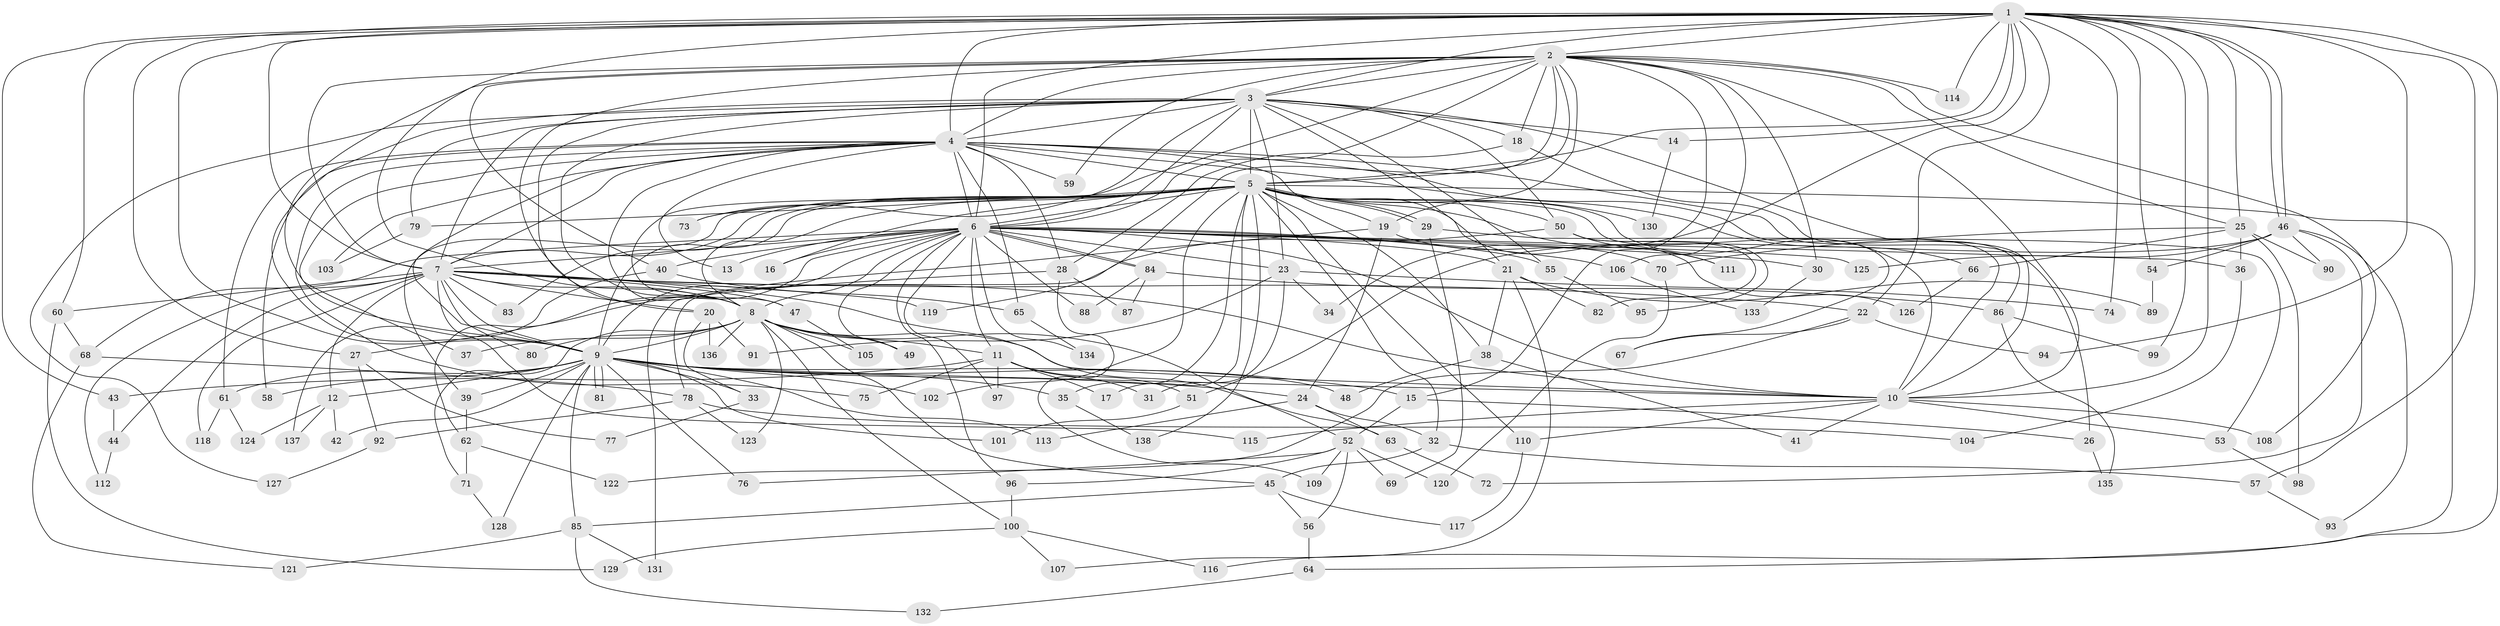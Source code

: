 // Generated by graph-tools (version 1.1) at 2025/46/03/09/25 04:46:35]
// undirected, 138 vertices, 301 edges
graph export_dot {
graph [start="1"]
  node [color=gray90,style=filled];
  1;
  2;
  3;
  4;
  5;
  6;
  7;
  8;
  9;
  10;
  11;
  12;
  13;
  14;
  15;
  16;
  17;
  18;
  19;
  20;
  21;
  22;
  23;
  24;
  25;
  26;
  27;
  28;
  29;
  30;
  31;
  32;
  33;
  34;
  35;
  36;
  37;
  38;
  39;
  40;
  41;
  42;
  43;
  44;
  45;
  46;
  47;
  48;
  49;
  50;
  51;
  52;
  53;
  54;
  55;
  56;
  57;
  58;
  59;
  60;
  61;
  62;
  63;
  64;
  65;
  66;
  67;
  68;
  69;
  70;
  71;
  72;
  73;
  74;
  75;
  76;
  77;
  78;
  79;
  80;
  81;
  82;
  83;
  84;
  85;
  86;
  87;
  88;
  89;
  90;
  91;
  92;
  93;
  94;
  95;
  96;
  97;
  98;
  99;
  100;
  101;
  102;
  103;
  104;
  105;
  106;
  107;
  108;
  109;
  110;
  111;
  112;
  113;
  114;
  115;
  116;
  117;
  118;
  119;
  120;
  121;
  122;
  123;
  124;
  125;
  126;
  127;
  128;
  129;
  130;
  131;
  132;
  133;
  134;
  135;
  136;
  137;
  138;
  1 -- 2;
  1 -- 3;
  1 -- 4;
  1 -- 5;
  1 -- 6;
  1 -- 7;
  1 -- 8;
  1 -- 9;
  1 -- 10;
  1 -- 14;
  1 -- 22;
  1 -- 25;
  1 -- 27;
  1 -- 34;
  1 -- 43;
  1 -- 46;
  1 -- 46;
  1 -- 54;
  1 -- 57;
  1 -- 60;
  1 -- 74;
  1 -- 94;
  1 -- 99;
  1 -- 114;
  1 -- 116;
  2 -- 3;
  2 -- 4;
  2 -- 5;
  2 -- 6;
  2 -- 7;
  2 -- 8;
  2 -- 9;
  2 -- 10;
  2 -- 15;
  2 -- 18;
  2 -- 19;
  2 -- 25;
  2 -- 30;
  2 -- 40;
  2 -- 47;
  2 -- 59;
  2 -- 106;
  2 -- 108;
  2 -- 114;
  2 -- 119;
  3 -- 4;
  3 -- 5;
  3 -- 6;
  3 -- 7;
  3 -- 8;
  3 -- 9;
  3 -- 10;
  3 -- 14;
  3 -- 18;
  3 -- 20;
  3 -- 21;
  3 -- 23;
  3 -- 50;
  3 -- 55;
  3 -- 73;
  3 -- 79;
  3 -- 127;
  4 -- 5;
  4 -- 6;
  4 -- 7;
  4 -- 8;
  4 -- 9;
  4 -- 10;
  4 -- 13;
  4 -- 19;
  4 -- 28;
  4 -- 37;
  4 -- 58;
  4 -- 59;
  4 -- 61;
  4 -- 65;
  4 -- 66;
  4 -- 75;
  4 -- 86;
  4 -- 103;
  5 -- 6;
  5 -- 7;
  5 -- 8;
  5 -- 9;
  5 -- 10;
  5 -- 16;
  5 -- 17;
  5 -- 29;
  5 -- 29;
  5 -- 32;
  5 -- 35;
  5 -- 38;
  5 -- 39;
  5 -- 50;
  5 -- 64;
  5 -- 67;
  5 -- 73;
  5 -- 79;
  5 -- 83;
  5 -- 102;
  5 -- 110;
  5 -- 111;
  5 -- 126;
  5 -- 130;
  5 -- 138;
  6 -- 7;
  6 -- 8;
  6 -- 9;
  6 -- 10;
  6 -- 11;
  6 -- 13;
  6 -- 16;
  6 -- 21;
  6 -- 23;
  6 -- 30;
  6 -- 36;
  6 -- 40;
  6 -- 49;
  6 -- 55;
  6 -- 62;
  6 -- 68;
  6 -- 84;
  6 -- 84;
  6 -- 88;
  6 -- 96;
  6 -- 97;
  6 -- 106;
  6 -- 125;
  6 -- 134;
  7 -- 8;
  7 -- 9;
  7 -- 10;
  7 -- 12;
  7 -- 20;
  7 -- 22;
  7 -- 44;
  7 -- 47;
  7 -- 52;
  7 -- 60;
  7 -- 80;
  7 -- 83;
  7 -- 112;
  7 -- 115;
  7 -- 118;
  7 -- 119;
  8 -- 9;
  8 -- 10;
  8 -- 11;
  8 -- 37;
  8 -- 45;
  8 -- 49;
  8 -- 63;
  8 -- 71;
  8 -- 80;
  8 -- 100;
  8 -- 105;
  8 -- 123;
  8 -- 136;
  9 -- 10;
  9 -- 12;
  9 -- 15;
  9 -- 24;
  9 -- 33;
  9 -- 35;
  9 -- 39;
  9 -- 42;
  9 -- 48;
  9 -- 58;
  9 -- 61;
  9 -- 76;
  9 -- 81;
  9 -- 81;
  9 -- 85;
  9 -- 101;
  9 -- 102;
  9 -- 113;
  9 -- 128;
  10 -- 41;
  10 -- 53;
  10 -- 108;
  10 -- 110;
  10 -- 115;
  11 -- 17;
  11 -- 31;
  11 -- 43;
  11 -- 51;
  11 -- 75;
  11 -- 97;
  12 -- 42;
  12 -- 124;
  12 -- 137;
  14 -- 130;
  15 -- 26;
  15 -- 52;
  18 -- 26;
  18 -- 28;
  19 -- 24;
  19 -- 27;
  19 -- 70;
  20 -- 33;
  20 -- 91;
  20 -- 136;
  21 -- 38;
  21 -- 82;
  21 -- 89;
  21 -- 107;
  22 -- 67;
  22 -- 94;
  22 -- 122;
  23 -- 31;
  23 -- 34;
  23 -- 74;
  23 -- 91;
  24 -- 32;
  24 -- 63;
  24 -- 113;
  25 -- 36;
  25 -- 66;
  25 -- 70;
  25 -- 90;
  25 -- 98;
  26 -- 135;
  27 -- 77;
  27 -- 92;
  28 -- 87;
  28 -- 109;
  28 -- 131;
  29 -- 53;
  29 -- 69;
  30 -- 133;
  32 -- 45;
  32 -- 57;
  33 -- 77;
  35 -- 138;
  36 -- 104;
  38 -- 41;
  38 -- 48;
  39 -- 62;
  40 -- 65;
  40 -- 137;
  43 -- 44;
  44 -- 112;
  45 -- 56;
  45 -- 85;
  45 -- 117;
  46 -- 51;
  46 -- 54;
  46 -- 72;
  46 -- 90;
  46 -- 93;
  46 -- 125;
  47 -- 105;
  50 -- 78;
  50 -- 82;
  50 -- 95;
  50 -- 111;
  51 -- 101;
  52 -- 56;
  52 -- 69;
  52 -- 76;
  52 -- 96;
  52 -- 109;
  52 -- 120;
  53 -- 98;
  54 -- 89;
  55 -- 95;
  56 -- 64;
  57 -- 93;
  60 -- 68;
  60 -- 129;
  61 -- 118;
  61 -- 124;
  62 -- 71;
  62 -- 122;
  63 -- 72;
  64 -- 132;
  65 -- 134;
  66 -- 126;
  68 -- 78;
  68 -- 121;
  70 -- 120;
  71 -- 128;
  78 -- 92;
  78 -- 104;
  78 -- 123;
  79 -- 103;
  84 -- 86;
  84 -- 87;
  84 -- 88;
  85 -- 121;
  85 -- 131;
  85 -- 132;
  86 -- 99;
  86 -- 135;
  92 -- 127;
  96 -- 100;
  100 -- 107;
  100 -- 116;
  100 -- 129;
  106 -- 133;
  110 -- 117;
}
